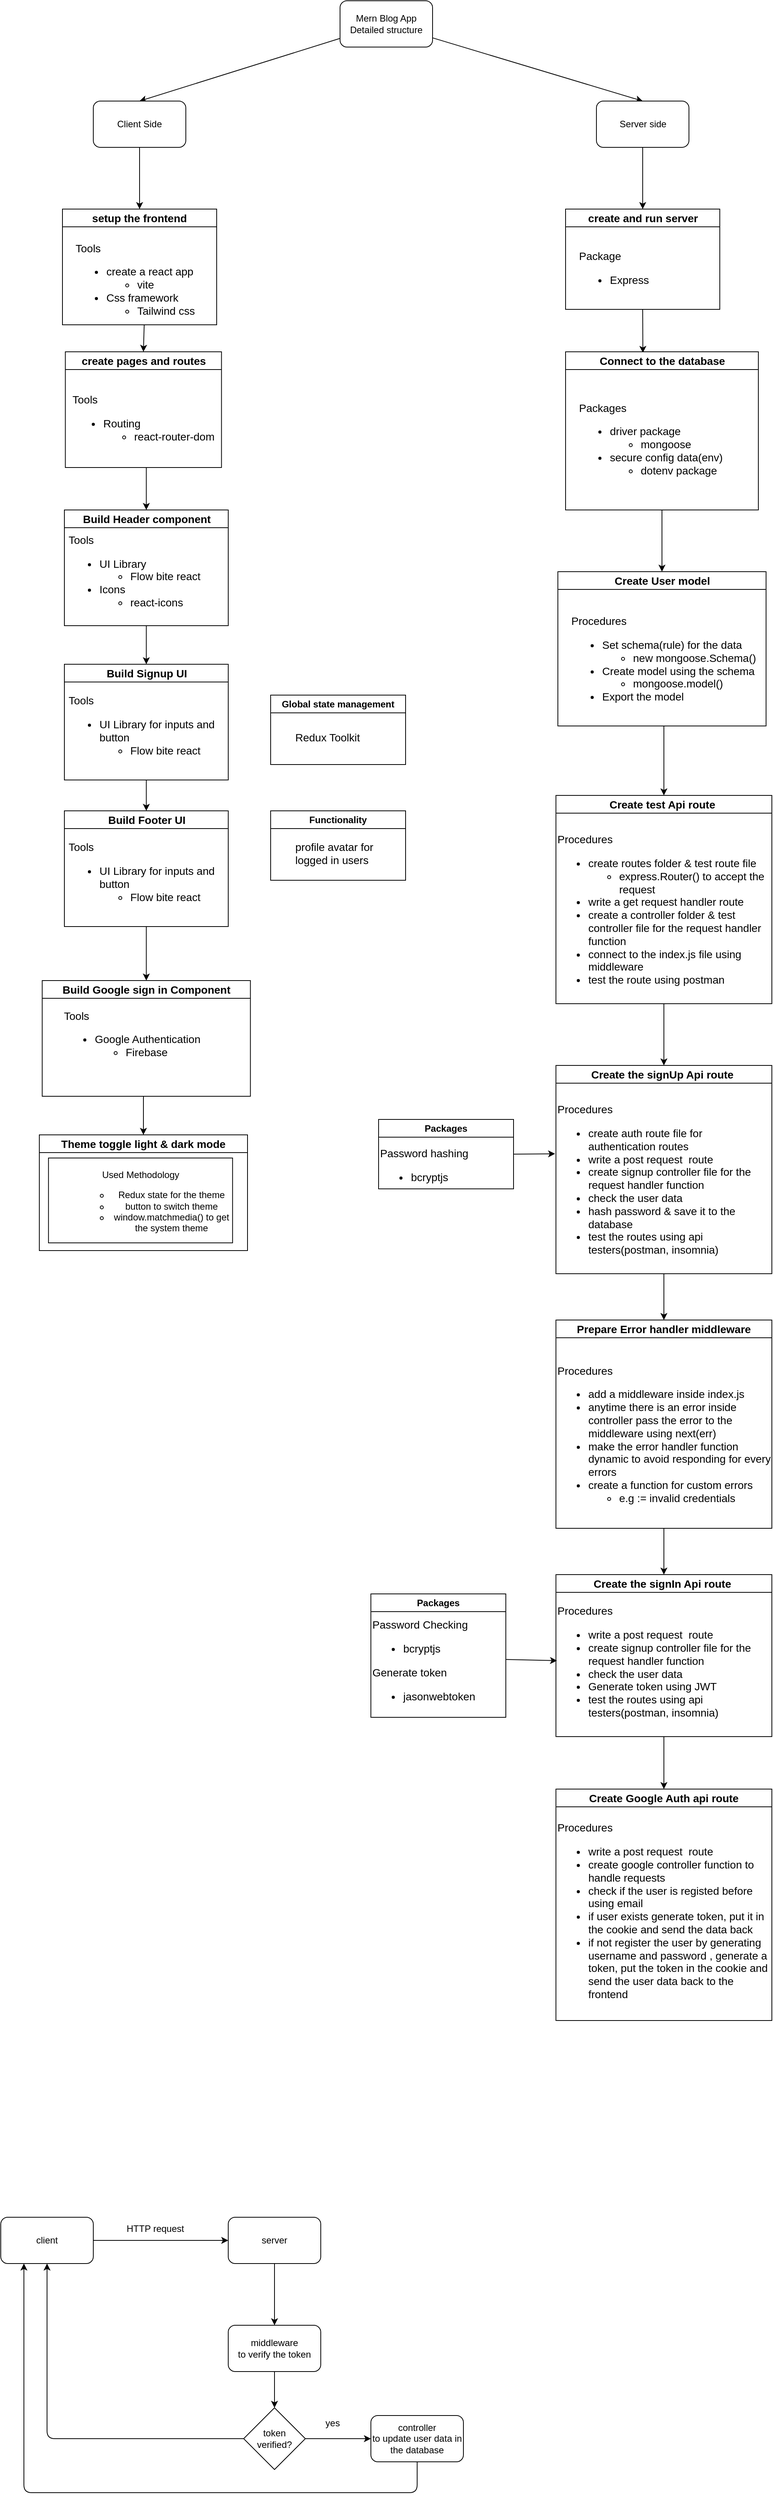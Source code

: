 <mxfile>
    <diagram id="eZKFXFdzhTwZrDXH5VwZ" name="Page-1">
        <mxGraphModel dx="607" dy="307" grid="1" gridSize="10" guides="1" tooltips="1" connect="1" arrows="1" fold="1" page="1" pageScale="1" pageWidth="1654" pageHeight="1169" background="none" math="0" shadow="0">
            <root>
                <mxCell id="0"/>
                <mxCell id="1" parent="0"/>
                <mxCell id="7" style="edgeStyle=none;html=1;entryX=0.5;entryY=0;entryDx=0;entryDy=0;" parent="1" source="2" target="3" edge="1">
                    <mxGeometry relative="1" as="geometry"/>
                </mxCell>
                <mxCell id="9" style="edgeStyle=none;html=1;entryX=0.5;entryY=0;entryDx=0;entryDy=0;" parent="1" source="2" target="8" edge="1">
                    <mxGeometry relative="1" as="geometry"/>
                </mxCell>
                <mxCell id="2" value="Mern Blog App Detailed structure" style="rounded=1;whiteSpace=wrap;html=1;" parent="1" vertex="1">
                    <mxGeometry x="480" y="20" width="120" height="60" as="geometry"/>
                </mxCell>
                <mxCell id="27" style="edgeStyle=none;html=1;exitX=0.5;exitY=1;exitDx=0;exitDy=0;entryX=0.5;entryY=0;entryDx=0;entryDy=0;" parent="1" source="3" target="25" edge="1">
                    <mxGeometry relative="1" as="geometry"/>
                </mxCell>
                <mxCell id="3" value="Server side" style="rounded=1;whiteSpace=wrap;html=1;" parent="1" vertex="1">
                    <mxGeometry x="812.5" y="150" width="120" height="60" as="geometry"/>
                </mxCell>
                <mxCell id="15" style="edgeStyle=none;html=1;exitX=0.5;exitY=1;exitDx=0;exitDy=0;entryX=0.5;entryY=0;entryDx=0;entryDy=0;fontSize=14;" parent="1" source="8" target="16" edge="1">
                    <mxGeometry relative="1" as="geometry">
                        <mxPoint x="110" y="290" as="targetPoint"/>
                        <Array as="points"/>
                    </mxGeometry>
                </mxCell>
                <mxCell id="8" value="Client Side" style="rounded=1;whiteSpace=wrap;html=1;" parent="1" vertex="1">
                    <mxGeometry x="160" y="150" width="120" height="60" as="geometry"/>
                </mxCell>
                <mxCell id="16" value="setup the frontend" style="swimlane;whiteSpace=wrap;html=1;fontSize=14;" parent="1" vertex="1">
                    <mxGeometry x="120" y="290" width="200" height="150" as="geometry"/>
                </mxCell>
                <mxCell id="18" value="&lt;div style=&quot;&quot;&gt;&lt;span style=&quot;background-color: initial;&quot;&gt;Tools&lt;/span&gt;&lt;/div&gt;&lt;div style=&quot;&quot;&gt;&lt;ul&gt;&lt;li&gt;create a react app&lt;/li&gt;&lt;ul&gt;&lt;li&gt;vite&lt;/li&gt;&lt;/ul&gt;&lt;li&gt;Css framework&lt;/li&gt;&lt;ul&gt;&lt;li&gt;Tailwind css&lt;/li&gt;&lt;/ul&gt;&lt;/ul&gt;&lt;/div&gt;" style="text;html=1;strokeColor=none;fillColor=none;align=left;verticalAlign=middle;whiteSpace=wrap;rounded=0;fontSize=14;" parent="16" vertex="1">
                    <mxGeometry x="15" y="45" width="185" height="105" as="geometry"/>
                </mxCell>
                <mxCell id="19" value="create pages and routes" style="swimlane;whiteSpace=wrap;html=1;fontSize=14;" parent="1" vertex="1">
                    <mxGeometry x="123.75" y="475" width="202.5" height="150" as="geometry"/>
                </mxCell>
                <mxCell id="20" value="&lt;div style=&quot;&quot;&gt;&lt;span style=&quot;background-color: initial;&quot;&gt;Tools&lt;/span&gt;&lt;/div&gt;&lt;div style=&quot;&quot;&gt;&lt;ul&gt;&lt;li&gt;Routing&lt;/li&gt;&lt;ul&gt;&lt;li&gt;react-router-dom&lt;/li&gt;&lt;/ul&gt;&lt;/ul&gt;&lt;/div&gt;" style="text;html=1;strokeColor=none;fillColor=none;align=left;verticalAlign=middle;whiteSpace=wrap;rounded=0;fontSize=14;" parent="19" vertex="1">
                    <mxGeometry x="7.5" y="35" width="195" height="115" as="geometry"/>
                </mxCell>
                <mxCell id="21" style="edgeStyle=none;html=1;entryX=0.5;entryY=0;entryDx=0;entryDy=0;fontSize=14;" parent="1" source="18" target="19" edge="1">
                    <mxGeometry relative="1" as="geometry"/>
                </mxCell>
                <mxCell id="57" value="" style="edgeStyle=none;html=1;entryX=0.5;entryY=0;entryDx=0;entryDy=0;" parent="1" source="22" target="54" edge="1">
                    <mxGeometry relative="1" as="geometry"/>
                </mxCell>
                <mxCell id="22" value="Build Header component" style="swimlane;whiteSpace=wrap;html=1;fontSize=14;" parent="1" vertex="1">
                    <mxGeometry x="122.5" y="680" width="212.5" height="150" as="geometry"/>
                </mxCell>
                <mxCell id="23" value="&lt;div style=&quot;&quot;&gt;&lt;span style=&quot;background-color: initial;&quot;&gt;Tools&lt;/span&gt;&lt;/div&gt;&lt;div style=&quot;&quot;&gt;&lt;ul&gt;&lt;li&gt;UI Library&lt;/li&gt;&lt;ul&gt;&lt;li&gt;Flow bite react&lt;/li&gt;&lt;/ul&gt;&lt;li&gt;Icons&lt;/li&gt;&lt;ul&gt;&lt;li&gt;react-icons&lt;/li&gt;&lt;/ul&gt;&lt;/ul&gt;&lt;br&gt;&lt;/div&gt;&lt;div style=&quot;&quot;&gt;&lt;br&gt;&lt;/div&gt;" style="text;html=1;strokeColor=none;fillColor=none;align=left;verticalAlign=middle;whiteSpace=wrap;rounded=0;fontSize=14;" parent="22" vertex="1">
                    <mxGeometry x="3.13" y="55" width="206.25" height="95" as="geometry"/>
                </mxCell>
                <mxCell id="24" style="edgeStyle=none;html=1;entryX=0.5;entryY=0;entryDx=0;entryDy=0;fontSize=14;" parent="1" source="20" target="22" edge="1">
                    <mxGeometry relative="1" as="geometry"/>
                </mxCell>
                <mxCell id="34" style="edgeStyle=none;html=1;exitX=0.5;exitY=1;exitDx=0;exitDy=0;entryX=0.401;entryY=0.007;entryDx=0;entryDy=0;entryPerimeter=0;" parent="1" source="25" target="28" edge="1">
                    <mxGeometry relative="1" as="geometry"/>
                </mxCell>
                <mxCell id="25" value="create and run server" style="swimlane;whiteSpace=wrap;html=1;fontSize=14;" parent="1" vertex="1">
                    <mxGeometry x="772.5" y="290" width="200" height="130" as="geometry"/>
                </mxCell>
                <mxCell id="26" value="&lt;div style=&quot;&quot;&gt;&lt;span style=&quot;background-color: initial;&quot;&gt;Package&lt;/span&gt;&lt;/div&gt;&lt;div style=&quot;&quot;&gt;&lt;ul&gt;&lt;li&gt;Express&lt;/li&gt;&lt;/ul&gt;&lt;/div&gt;" style="text;html=1;strokeColor=none;fillColor=none;align=left;verticalAlign=middle;whiteSpace=wrap;rounded=0;fontSize=14;" parent="25" vertex="1">
                    <mxGeometry x="15" y="45" width="165" height="75" as="geometry"/>
                </mxCell>
                <mxCell id="38" style="edgeStyle=none;html=1;exitX=0.5;exitY=1;exitDx=0;exitDy=0;entryX=0.5;entryY=0;entryDx=0;entryDy=0;" parent="1" source="28" target="35" edge="1">
                    <mxGeometry relative="1" as="geometry"/>
                </mxCell>
                <mxCell id="28" value="Connect to the database" style="swimlane;whiteSpace=wrap;html=1;fontSize=14;" parent="1" vertex="1">
                    <mxGeometry x="772.5" y="475" width="250" height="205" as="geometry"/>
                </mxCell>
                <mxCell id="29" value="&lt;div style=&quot;&quot;&gt;Packages&lt;/div&gt;&lt;div style=&quot;&quot;&gt;&lt;ul&gt;&lt;li&gt;driver package&lt;/li&gt;&lt;ul&gt;&lt;li&gt;mongoose&lt;/li&gt;&lt;/ul&gt;&lt;li&gt;secure config data(env)&lt;/li&gt;&lt;ul&gt;&lt;li&gt;dotenv package&lt;/li&gt;&lt;/ul&gt;&lt;/ul&gt;&lt;/div&gt;" style="text;html=1;strokeColor=none;fillColor=none;align=left;verticalAlign=middle;whiteSpace=wrap;rounded=0;fontSize=14;" parent="28" vertex="1">
                    <mxGeometry x="15" y="50" width="225" height="140" as="geometry"/>
                </mxCell>
                <mxCell id="35" value="Create User model" style="swimlane;whiteSpace=wrap;html=1;fontSize=14;" parent="1" vertex="1">
                    <mxGeometry x="762.5" y="760" width="270" height="200" as="geometry"/>
                </mxCell>
                <mxCell id="36" value="&lt;div style=&quot;&quot;&gt;Procedures&lt;/div&gt;&lt;div style=&quot;&quot;&gt;&lt;ul&gt;&lt;li&gt;Set schema(rule) for the data&lt;/li&gt;&lt;ul&gt;&lt;li&gt;new mongoose.Schema()&lt;/li&gt;&lt;/ul&gt;&lt;li&gt;Create model using the schema&lt;/li&gt;&lt;ul&gt;&lt;li&gt;mongoose.model()&lt;/li&gt;&lt;/ul&gt;&lt;li&gt;Export the model&lt;/li&gt;&lt;/ul&gt;&lt;/div&gt;" style="text;html=1;strokeColor=none;fillColor=none;align=left;verticalAlign=middle;whiteSpace=wrap;rounded=0;fontSize=14;" parent="35" vertex="1">
                    <mxGeometry x="15" y="40" width="245" height="160" as="geometry"/>
                </mxCell>
                <mxCell id="39" value="Create test Api route&amp;nbsp;" style="swimlane;whiteSpace=wrap;html=1;fontSize=14;" parent="1" vertex="1">
                    <mxGeometry x="760" y="1050" width="280" height="270" as="geometry"/>
                </mxCell>
                <mxCell id="40" value="&lt;div style=&quot;&quot;&gt;Procedures&lt;/div&gt;&lt;div style=&quot;&quot;&gt;&lt;ul&gt;&lt;li&gt;create routes folder &amp;amp; test route file&lt;/li&gt;&lt;ul&gt;&lt;li&gt;express.Router() to accept the request&lt;/li&gt;&lt;/ul&gt;&lt;li&gt;write a get request handler route&lt;/li&gt;&lt;li&gt;create a controller folder &amp;amp; test controller file for the request handler function&lt;/li&gt;&lt;li&gt;connect to the index.js file using middleware&lt;/li&gt;&lt;li&gt;test the route using postman&lt;/li&gt;&lt;/ul&gt;&lt;/div&gt;" style="text;html=1;strokeColor=none;fillColor=none;align=left;verticalAlign=middle;whiteSpace=wrap;rounded=0;fontSize=14;" parent="39" vertex="1">
                    <mxGeometry y="40" width="280" height="230" as="geometry"/>
                </mxCell>
                <mxCell id="41" style="edgeStyle=none;html=1;exitX=0.5;exitY=1;exitDx=0;exitDy=0;entryX=0.5;entryY=0;entryDx=0;entryDy=0;" parent="1" source="36" target="39" edge="1">
                    <mxGeometry relative="1" as="geometry"/>
                </mxCell>
                <mxCell id="42" value="Create the signUp Api route&amp;nbsp;" style="swimlane;whiteSpace=wrap;html=1;fontSize=14;" parent="1" vertex="1">
                    <mxGeometry x="760" y="1400" width="280" height="270" as="geometry"/>
                </mxCell>
                <mxCell id="43" value="&lt;div style=&quot;&quot;&gt;Procedures&lt;/div&gt;&lt;div style=&quot;&quot;&gt;&lt;ul&gt;&lt;li&gt;create auth route file for authentication routes&lt;/li&gt;&lt;li&gt;write a post request&amp;nbsp; route&lt;/li&gt;&lt;li&gt;create signup controller file for the request handler function&lt;/li&gt;&lt;li&gt;check the user data&amp;nbsp;&lt;/li&gt;&lt;li&gt;hash password &amp;amp; save it to the database&lt;/li&gt;&lt;li&gt;test the routes using api testers(postman, insomnia)&lt;/li&gt;&lt;/ul&gt;&lt;/div&gt;" style="text;html=1;strokeColor=none;fillColor=none;align=left;verticalAlign=middle;whiteSpace=wrap;rounded=0;fontSize=14;" parent="42" vertex="1">
                    <mxGeometry y="40" width="280" height="230" as="geometry"/>
                </mxCell>
                <mxCell id="44" style="edgeStyle=none;html=1;exitX=0.5;exitY=1;exitDx=0;exitDy=0;entryX=0.5;entryY=0;entryDx=0;entryDy=0;" parent="1" source="40" target="42" edge="1">
                    <mxGeometry relative="1" as="geometry"/>
                </mxCell>
                <mxCell id="47" value="Prepare Error handler middleware" style="swimlane;whiteSpace=wrap;html=1;fontSize=14;" parent="1" vertex="1">
                    <mxGeometry x="760" y="1730" width="280" height="270" as="geometry"/>
                </mxCell>
                <mxCell id="48" value="&lt;div style=&quot;&quot;&gt;Procedures&lt;/div&gt;&lt;div style=&quot;&quot;&gt;&lt;ul&gt;&lt;li&gt;add a middleware inside index.js&amp;nbsp;&lt;/li&gt;&lt;li&gt;anytime there is an error inside controller pass the error to the middleware using next(err)&lt;/li&gt;&lt;li&gt;make the error handler function dynamic to avoid responding for every errors&lt;/li&gt;&lt;li&gt;create a function for custom errors&lt;/li&gt;&lt;ul&gt;&lt;li&gt;&lt;span style=&quot;background-color: initial;&quot;&gt;e.g := invalid credentials&amp;nbsp;&lt;/span&gt;&lt;/li&gt;&lt;/ul&gt;&lt;/ul&gt;&lt;/div&gt;" style="text;html=1;strokeColor=none;fillColor=none;align=left;verticalAlign=middle;whiteSpace=wrap;rounded=0;fontSize=14;" parent="47" vertex="1">
                    <mxGeometry y="40" width="280" height="230" as="geometry"/>
                </mxCell>
                <mxCell id="52" style="edgeStyle=none;html=1;exitX=1;exitY=0.5;exitDx=0;exitDy=0;entryX=-0.004;entryY=0.324;entryDx=0;entryDy=0;entryPerimeter=0;" parent="1" source="49" target="43" edge="1">
                    <mxGeometry relative="1" as="geometry">
                        <Array as="points"/>
                    </mxGeometry>
                </mxCell>
                <mxCell id="49" value="Packages" style="swimlane;whiteSpace=wrap;html=1;" parent="1" vertex="1">
                    <mxGeometry x="530" y="1470" width="175" height="90" as="geometry"/>
                </mxCell>
                <mxCell id="50" value="&lt;div style=&quot;&quot;&gt;Password hashing&lt;/div&gt;&lt;div style=&quot;&quot;&gt;&lt;ul&gt;&lt;li&gt;bcryptjs&lt;/li&gt;&lt;/ul&gt;&lt;br&gt;&lt;/div&gt;" style="text;html=1;strokeColor=none;fillColor=none;align=left;verticalAlign=middle;whiteSpace=wrap;rounded=0;fontSize=14;" parent="49" vertex="1">
                    <mxGeometry y="60" width="175" height="30" as="geometry"/>
                </mxCell>
                <mxCell id="53" style="edgeStyle=none;html=1;exitX=0.5;exitY=1;exitDx=0;exitDy=0;entryX=0.5;entryY=0;entryDx=0;entryDy=0;" parent="1" source="43" target="47" edge="1">
                    <mxGeometry relative="1" as="geometry"/>
                </mxCell>
                <mxCell id="54" value="Build Signup UI" style="swimlane;whiteSpace=wrap;html=1;fontSize=14;" parent="1" vertex="1">
                    <mxGeometry x="122.5" y="880" width="212.5" height="150" as="geometry"/>
                </mxCell>
                <mxCell id="55" value="&lt;div style=&quot;&quot;&gt;&lt;span style=&quot;background-color: initial;&quot;&gt;Tools&lt;/span&gt;&lt;/div&gt;&lt;div style=&quot;&quot;&gt;&lt;ul&gt;&lt;li&gt;UI Library for inputs and button&lt;/li&gt;&lt;ul&gt;&lt;li&gt;Flow bite react&lt;/li&gt;&lt;/ul&gt;&lt;/ul&gt;&lt;br&gt;&lt;/div&gt;&lt;div style=&quot;&quot;&gt;&lt;br&gt;&lt;/div&gt;" style="text;html=1;strokeColor=none;fillColor=none;align=left;verticalAlign=middle;whiteSpace=wrap;rounded=0;fontSize=14;" parent="54" vertex="1">
                    <mxGeometry x="3.13" y="55" width="206.25" height="95" as="geometry"/>
                </mxCell>
                <mxCell id="59" value="Create the signIn Api route&amp;nbsp;" style="swimlane;whiteSpace=wrap;html=1;fontSize=14;" parent="1" vertex="1">
                    <mxGeometry x="760" y="2060" width="280" height="210" as="geometry"/>
                </mxCell>
                <mxCell id="60" value="&lt;div style=&quot;&quot;&gt;Procedures&lt;/div&gt;&lt;div style=&quot;&quot;&gt;&lt;ul&gt;&lt;li&gt;write a post request&amp;nbsp; route&lt;/li&gt;&lt;li&gt;create signup controller file for the request handler function&lt;/li&gt;&lt;li&gt;check the user data&amp;nbsp;&lt;/li&gt;&lt;li&gt;Generate token using JWT&lt;/li&gt;&lt;li&gt;test the routes using api testers(postman, insomnia)&lt;/li&gt;&lt;/ul&gt;&lt;/div&gt;" style="text;html=1;strokeColor=none;fillColor=none;align=left;verticalAlign=middle;whiteSpace=wrap;rounded=0;fontSize=14;" parent="59" vertex="1">
                    <mxGeometry y="30" width="280" height="180" as="geometry"/>
                </mxCell>
                <mxCell id="61" style="edgeStyle=none;html=1;exitX=0.5;exitY=1;exitDx=0;exitDy=0;entryX=0.5;entryY=0;entryDx=0;entryDy=0;" parent="1" source="48" target="59" edge="1">
                    <mxGeometry relative="1" as="geometry"/>
                </mxCell>
                <mxCell id="62" value="Packages" style="swimlane;whiteSpace=wrap;html=1;" parent="1" vertex="1">
                    <mxGeometry x="520" y="2085" width="175" height="160" as="geometry"/>
                </mxCell>
                <mxCell id="64" style="edgeStyle=none;html=1;" parent="62" source="63" target="62" edge="1">
                    <mxGeometry relative="1" as="geometry"/>
                </mxCell>
                <mxCell id="63" value="&lt;div style=&quot;&quot;&gt;Password Checking&lt;/div&gt;&lt;div style=&quot;&quot;&gt;&lt;ul&gt;&lt;li&gt;bcryptjs&lt;/li&gt;&lt;/ul&gt;Generate token&lt;/div&gt;&lt;div style=&quot;&quot;&gt;&lt;ul&gt;&lt;li&gt;jasonwebtoken&lt;/li&gt;&lt;/ul&gt;&lt;br&gt;&lt;br&gt;&lt;/div&gt;" style="text;html=1;strokeColor=none;fillColor=none;align=left;verticalAlign=middle;whiteSpace=wrap;rounded=0;fontSize=14;" parent="62" vertex="1">
                    <mxGeometry y="60" width="175" height="100" as="geometry"/>
                </mxCell>
                <mxCell id="68" style="edgeStyle=none;html=1;exitX=1;exitY=0.25;exitDx=0;exitDy=0;entryX=0.005;entryY=0.453;entryDx=0;entryDy=0;entryPerimeter=0;" parent="1" source="63" target="60" edge="1">
                    <mxGeometry relative="1" as="geometry"/>
                </mxCell>
                <mxCell id="69" value="Build Footer UI" style="swimlane;whiteSpace=wrap;html=1;fontSize=14;" parent="1" vertex="1">
                    <mxGeometry x="122.5" y="1070" width="212.5" height="150" as="geometry"/>
                </mxCell>
                <mxCell id="70" value="&lt;div style=&quot;&quot;&gt;&lt;span style=&quot;background-color: initial;&quot;&gt;Tools&lt;/span&gt;&lt;/div&gt;&lt;div style=&quot;&quot;&gt;&lt;ul&gt;&lt;li&gt;UI Library for inputs and button&lt;/li&gt;&lt;ul&gt;&lt;li&gt;Flow bite react&lt;/li&gt;&lt;/ul&gt;&lt;/ul&gt;&lt;br&gt;&lt;/div&gt;&lt;div style=&quot;&quot;&gt;&lt;br&gt;&lt;/div&gt;" style="text;html=1;strokeColor=none;fillColor=none;align=left;verticalAlign=middle;whiteSpace=wrap;rounded=0;fontSize=14;" parent="69" vertex="1">
                    <mxGeometry x="3.13" y="55" width="206.25" height="95" as="geometry"/>
                </mxCell>
                <mxCell id="71" style="edgeStyle=none;html=1;exitX=0.5;exitY=1;exitDx=0;exitDy=0;entryX=0.5;entryY=0;entryDx=0;entryDy=0;" parent="1" source="55" target="69" edge="1">
                    <mxGeometry relative="1" as="geometry"/>
                </mxCell>
                <mxCell id="72" value="Global state management" style="swimlane;whiteSpace=wrap;html=1;" parent="1" vertex="1">
                    <mxGeometry x="390" y="920" width="175" height="90" as="geometry"/>
                </mxCell>
                <mxCell id="73" value="&lt;div style=&quot;&quot;&gt;Redux Toolkit&lt;/div&gt;" style="text;html=1;strokeColor=none;fillColor=none;align=left;verticalAlign=middle;whiteSpace=wrap;rounded=0;fontSize=14;" parent="72" vertex="1">
                    <mxGeometry x="30" y="40" width="110" height="30" as="geometry"/>
                </mxCell>
                <mxCell id="74" value="Create Google Auth api route" style="swimlane;whiteSpace=wrap;html=1;fontSize=14;" parent="1" vertex="1">
                    <mxGeometry x="760" y="2338" width="280" height="300" as="geometry"/>
                </mxCell>
                <mxCell id="75" value="&lt;div style=&quot;&quot;&gt;Procedures&lt;/div&gt;&lt;div style=&quot;&quot;&gt;&lt;ul&gt;&lt;li&gt;write a post request&amp;nbsp; route&lt;/li&gt;&lt;li&gt;create google controller function to handle requests&lt;/li&gt;&lt;li&gt;check if the user is registed before using email&amp;nbsp;&lt;/li&gt;&lt;li&gt;if user exists generate token, put it in the cookie and send the data back&lt;/li&gt;&lt;li&gt;if not register the user by generating username and password , generate a token, put the token in the cookie and send the user data back to the frontend&lt;/li&gt;&lt;/ul&gt;&lt;/div&gt;" style="text;html=1;strokeColor=none;fillColor=none;align=left;verticalAlign=middle;whiteSpace=wrap;rounded=0;fontSize=14;" parent="74" vertex="1">
                    <mxGeometry y="70" width="280" height="190" as="geometry"/>
                </mxCell>
                <mxCell id="76" style="edgeStyle=none;html=1;exitX=0.5;exitY=1;exitDx=0;exitDy=0;entryX=0.5;entryY=0;entryDx=0;entryDy=0;" parent="1" source="60" target="74" edge="1">
                    <mxGeometry relative="1" as="geometry"/>
                </mxCell>
                <mxCell id="77" value="Build Google sign in Component" style="swimlane;whiteSpace=wrap;html=1;fontSize=14;" parent="1" vertex="1">
                    <mxGeometry x="93.75" y="1290" width="270" height="150" as="geometry"/>
                </mxCell>
                <mxCell id="78" value="&lt;div style=&quot;&quot;&gt;&lt;span style=&quot;background-color: initial;&quot;&gt;Tools&lt;/span&gt;&lt;/div&gt;&lt;div style=&quot;&quot;&gt;&lt;ul&gt;&lt;li&gt;Google Authentication&lt;/li&gt;&lt;ul&gt;&lt;li&gt;Firebase&lt;/li&gt;&lt;/ul&gt;&lt;/ul&gt;&lt;br&gt;&lt;/div&gt;&lt;div style=&quot;&quot;&gt;&lt;br&gt;&lt;/div&gt;" style="text;html=1;strokeColor=none;fillColor=none;align=left;verticalAlign=middle;whiteSpace=wrap;rounded=0;fontSize=14;" parent="77" vertex="1">
                    <mxGeometry x="26.25" y="45" width="206.25" height="95" as="geometry"/>
                </mxCell>
                <mxCell id="79" style="edgeStyle=none;html=1;exitX=0.5;exitY=1;exitDx=0;exitDy=0;entryX=0.5;entryY=0;entryDx=0;entryDy=0;" parent="1" source="70" target="77" edge="1">
                    <mxGeometry relative="1" as="geometry"/>
                </mxCell>
                <mxCell id="80" value="Theme toggle light &amp;amp; dark mode" style="swimlane;whiteSpace=wrap;html=1;fontSize=14;" parent="1" vertex="1">
                    <mxGeometry x="90" y="1490" width="270" height="150" as="geometry"/>
                </mxCell>
                <mxCell id="84" value="&lt;br&gt;Used Methodology&lt;br&gt;&lt;ul&gt;&lt;ul&gt;&lt;li&gt;Redux state for the theme&lt;/li&gt;&lt;li&gt;button to switch theme&lt;/li&gt;&lt;li&gt;window.matchmedia() to get the system theme&lt;/li&gt;&lt;/ul&gt;&lt;/ul&gt;" style="whiteSpace=wrap;html=1;" parent="80" vertex="1">
                    <mxGeometry x="11.88" y="30" width="238.75" height="110" as="geometry"/>
                </mxCell>
                <mxCell id="85" value="" style="edgeStyle=none;html=1;entryX=0.5;entryY=0;entryDx=0;entryDy=0;" parent="1" target="80" edge="1">
                    <mxGeometry relative="1" as="geometry">
                        <mxPoint x="225" y="1440" as="sourcePoint"/>
                        <mxPoint x="225" y="1480" as="targetPoint"/>
                    </mxGeometry>
                </mxCell>
                <mxCell id="87" value="Functionality" style="swimlane;whiteSpace=wrap;html=1;" parent="1" vertex="1">
                    <mxGeometry x="390" y="1070" width="175" height="90" as="geometry"/>
                </mxCell>
                <mxCell id="88" value="profile avatar for logged in users" style="text;html=1;strokeColor=none;fillColor=none;align=left;verticalAlign=middle;whiteSpace=wrap;rounded=0;fontSize=14;" parent="87" vertex="1">
                    <mxGeometry x="30" y="40" width="110" height="30" as="geometry"/>
                </mxCell>
                <mxCell id="91" value="" style="edgeStyle=none;html=1;" edge="1" parent="1" source="89" target="90">
                    <mxGeometry relative="1" as="geometry"/>
                </mxCell>
                <mxCell id="89" value="client" style="rounded=1;whiteSpace=wrap;html=1;" vertex="1" parent="1">
                    <mxGeometry x="40" y="2893" width="120" height="60" as="geometry"/>
                </mxCell>
                <mxCell id="93" value="" style="edgeStyle=none;html=1;" edge="1" parent="1" source="90" target="92">
                    <mxGeometry relative="1" as="geometry"/>
                </mxCell>
                <mxCell id="90" value="server" style="whiteSpace=wrap;html=1;rounded=1;" vertex="1" parent="1">
                    <mxGeometry x="335" y="2893" width="120" height="60" as="geometry"/>
                </mxCell>
                <mxCell id="98" style="edgeStyle=none;html=1;exitX=0.5;exitY=1;exitDx=0;exitDy=0;entryX=0.5;entryY=0;entryDx=0;entryDy=0;" edge="1" parent="1" source="92" target="97">
                    <mxGeometry relative="1" as="geometry"/>
                </mxCell>
                <mxCell id="92" value="middleware&lt;br&gt;to verify the token" style="whiteSpace=wrap;html=1;rounded=1;" vertex="1" parent="1">
                    <mxGeometry x="335" y="3033" width="120" height="60" as="geometry"/>
                </mxCell>
                <mxCell id="110" style="edgeStyle=orthogonalEdgeStyle;html=1;exitX=0.5;exitY=1;exitDx=0;exitDy=0;entryX=0.25;entryY=1;entryDx=0;entryDy=0;" edge="1" parent="1" source="94" target="89">
                    <mxGeometry relative="1" as="geometry">
                        <mxPoint x="580" y="3290" as="targetPoint"/>
                        <Array as="points">
                            <mxPoint x="580" y="3250"/>
                            <mxPoint x="70" y="3250"/>
                        </Array>
                    </mxGeometry>
                </mxCell>
                <mxCell id="94" value="controller&lt;br&gt;to update user data in the database" style="whiteSpace=wrap;html=1;rounded=1;" vertex="1" parent="1">
                    <mxGeometry x="520" y="3150" width="120" height="60" as="geometry"/>
                </mxCell>
                <mxCell id="96" value="HTTP request" style="text;html=1;align=center;verticalAlign=middle;resizable=0;points=[];autosize=1;strokeColor=none;fillColor=none;" vertex="1" parent="1">
                    <mxGeometry x="190" y="2893" width="100" height="30" as="geometry"/>
                </mxCell>
                <mxCell id="99" style="edgeStyle=none;html=1;exitX=1;exitY=0.5;exitDx=0;exitDy=0;entryX=0;entryY=0.5;entryDx=0;entryDy=0;" edge="1" parent="1" source="97" target="94">
                    <mxGeometry relative="1" as="geometry"/>
                </mxCell>
                <mxCell id="106" style="html=1;exitX=0;exitY=0.5;exitDx=0;exitDy=0;edgeStyle=orthogonalEdgeStyle;entryX=0.5;entryY=1;entryDx=0;entryDy=0;" edge="1" parent="1" source="97" target="89">
                    <mxGeometry relative="1" as="geometry">
                        <mxPoint x="110" y="3180" as="targetPoint"/>
                    </mxGeometry>
                </mxCell>
                <mxCell id="97" value="token verified?" style="rhombus;whiteSpace=wrap;html=1;" vertex="1" parent="1">
                    <mxGeometry x="355" y="3140" width="80" height="80" as="geometry"/>
                </mxCell>
                <mxCell id="100" value="yes" style="text;html=1;align=center;verticalAlign=middle;resizable=0;points=[];autosize=1;strokeColor=none;fillColor=none;" vertex="1" parent="1">
                    <mxGeometry x="450" y="3145" width="40" height="30" as="geometry"/>
                </mxCell>
            </root>
        </mxGraphModel>
    </diagram>
</mxfile>